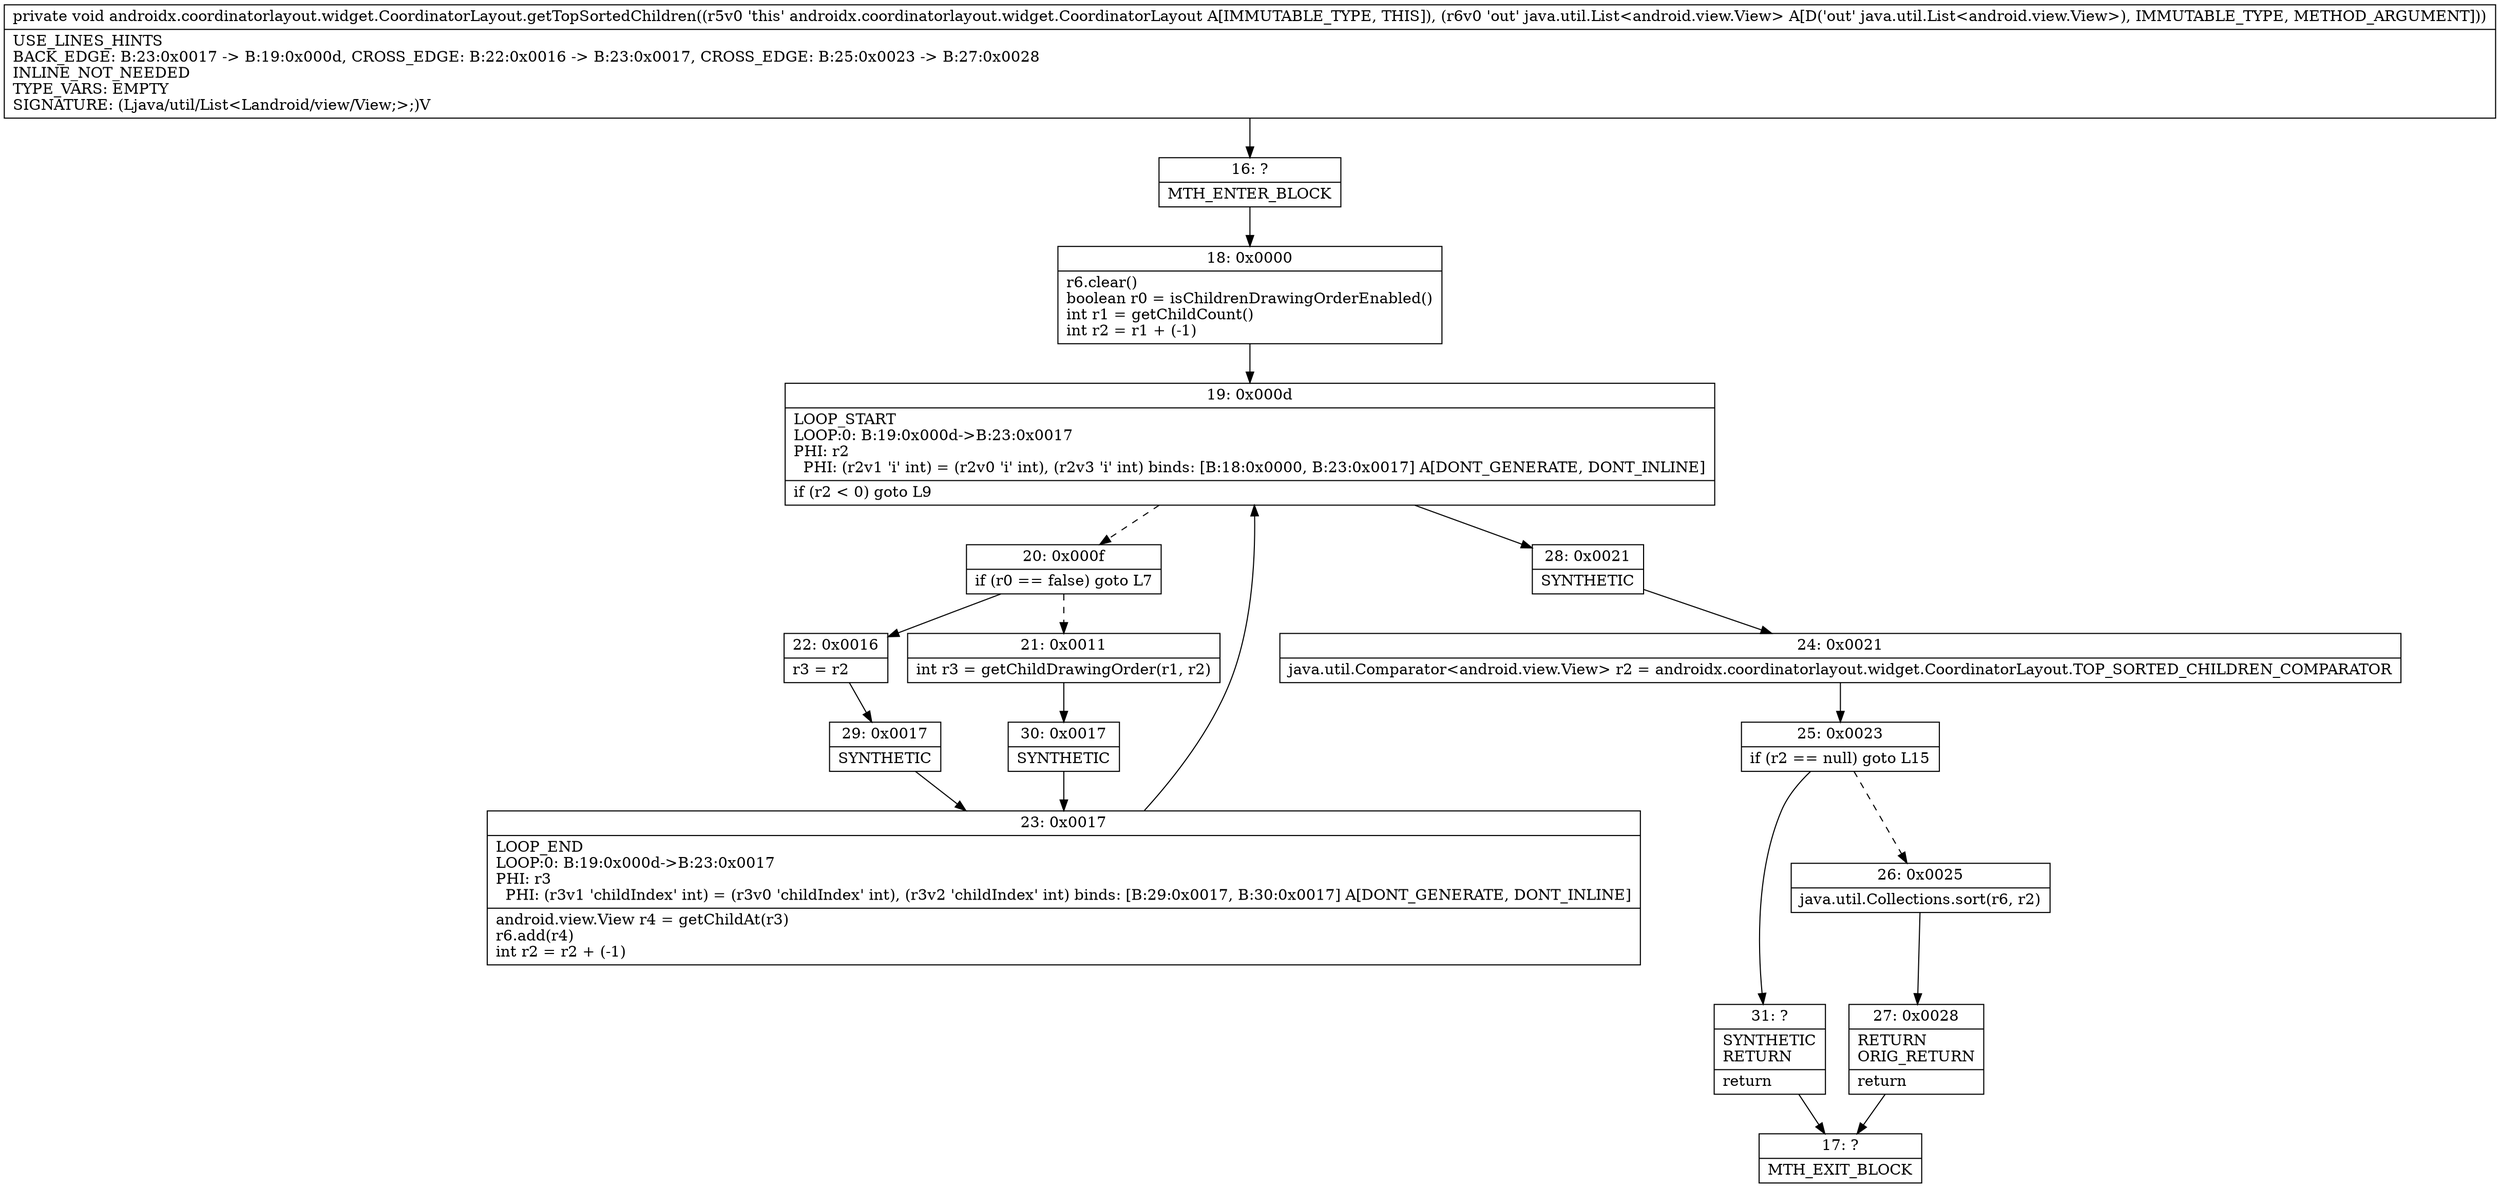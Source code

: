 digraph "CFG forandroidx.coordinatorlayout.widget.CoordinatorLayout.getTopSortedChildren(Ljava\/util\/List;)V" {
Node_16 [shape=record,label="{16\:\ ?|MTH_ENTER_BLOCK\l}"];
Node_18 [shape=record,label="{18\:\ 0x0000|r6.clear()\lboolean r0 = isChildrenDrawingOrderEnabled()\lint r1 = getChildCount()\lint r2 = r1 + (\-1)\l}"];
Node_19 [shape=record,label="{19\:\ 0x000d|LOOP_START\lLOOP:0: B:19:0x000d\-\>B:23:0x0017\lPHI: r2 \l  PHI: (r2v1 'i' int) = (r2v0 'i' int), (r2v3 'i' int) binds: [B:18:0x0000, B:23:0x0017] A[DONT_GENERATE, DONT_INLINE]\l|if (r2 \< 0) goto L9\l}"];
Node_20 [shape=record,label="{20\:\ 0x000f|if (r0 == false) goto L7\l}"];
Node_21 [shape=record,label="{21\:\ 0x0011|int r3 = getChildDrawingOrder(r1, r2)\l}"];
Node_30 [shape=record,label="{30\:\ 0x0017|SYNTHETIC\l}"];
Node_23 [shape=record,label="{23\:\ 0x0017|LOOP_END\lLOOP:0: B:19:0x000d\-\>B:23:0x0017\lPHI: r3 \l  PHI: (r3v1 'childIndex' int) = (r3v0 'childIndex' int), (r3v2 'childIndex' int) binds: [B:29:0x0017, B:30:0x0017] A[DONT_GENERATE, DONT_INLINE]\l|android.view.View r4 = getChildAt(r3)\lr6.add(r4)\lint r2 = r2 + (\-1)\l}"];
Node_22 [shape=record,label="{22\:\ 0x0016|r3 = r2\l}"];
Node_29 [shape=record,label="{29\:\ 0x0017|SYNTHETIC\l}"];
Node_28 [shape=record,label="{28\:\ 0x0021|SYNTHETIC\l}"];
Node_24 [shape=record,label="{24\:\ 0x0021|java.util.Comparator\<android.view.View\> r2 = androidx.coordinatorlayout.widget.CoordinatorLayout.TOP_SORTED_CHILDREN_COMPARATOR\l}"];
Node_25 [shape=record,label="{25\:\ 0x0023|if (r2 == null) goto L15\l}"];
Node_26 [shape=record,label="{26\:\ 0x0025|java.util.Collections.sort(r6, r2)\l}"];
Node_27 [shape=record,label="{27\:\ 0x0028|RETURN\lORIG_RETURN\l|return\l}"];
Node_17 [shape=record,label="{17\:\ ?|MTH_EXIT_BLOCK\l}"];
Node_31 [shape=record,label="{31\:\ ?|SYNTHETIC\lRETURN\l|return\l}"];
MethodNode[shape=record,label="{private void androidx.coordinatorlayout.widget.CoordinatorLayout.getTopSortedChildren((r5v0 'this' androidx.coordinatorlayout.widget.CoordinatorLayout A[IMMUTABLE_TYPE, THIS]), (r6v0 'out' java.util.List\<android.view.View\> A[D('out' java.util.List\<android.view.View\>), IMMUTABLE_TYPE, METHOD_ARGUMENT]))  | USE_LINES_HINTS\lBACK_EDGE: B:23:0x0017 \-\> B:19:0x000d, CROSS_EDGE: B:22:0x0016 \-\> B:23:0x0017, CROSS_EDGE: B:25:0x0023 \-\> B:27:0x0028\lINLINE_NOT_NEEDED\lTYPE_VARS: EMPTY\lSIGNATURE: (Ljava\/util\/List\<Landroid\/view\/View;\>;)V\l}"];
MethodNode -> Node_16;Node_16 -> Node_18;
Node_18 -> Node_19;
Node_19 -> Node_20[style=dashed];
Node_19 -> Node_28;
Node_20 -> Node_21[style=dashed];
Node_20 -> Node_22;
Node_21 -> Node_30;
Node_30 -> Node_23;
Node_23 -> Node_19;
Node_22 -> Node_29;
Node_29 -> Node_23;
Node_28 -> Node_24;
Node_24 -> Node_25;
Node_25 -> Node_26[style=dashed];
Node_25 -> Node_31;
Node_26 -> Node_27;
Node_27 -> Node_17;
Node_31 -> Node_17;
}

